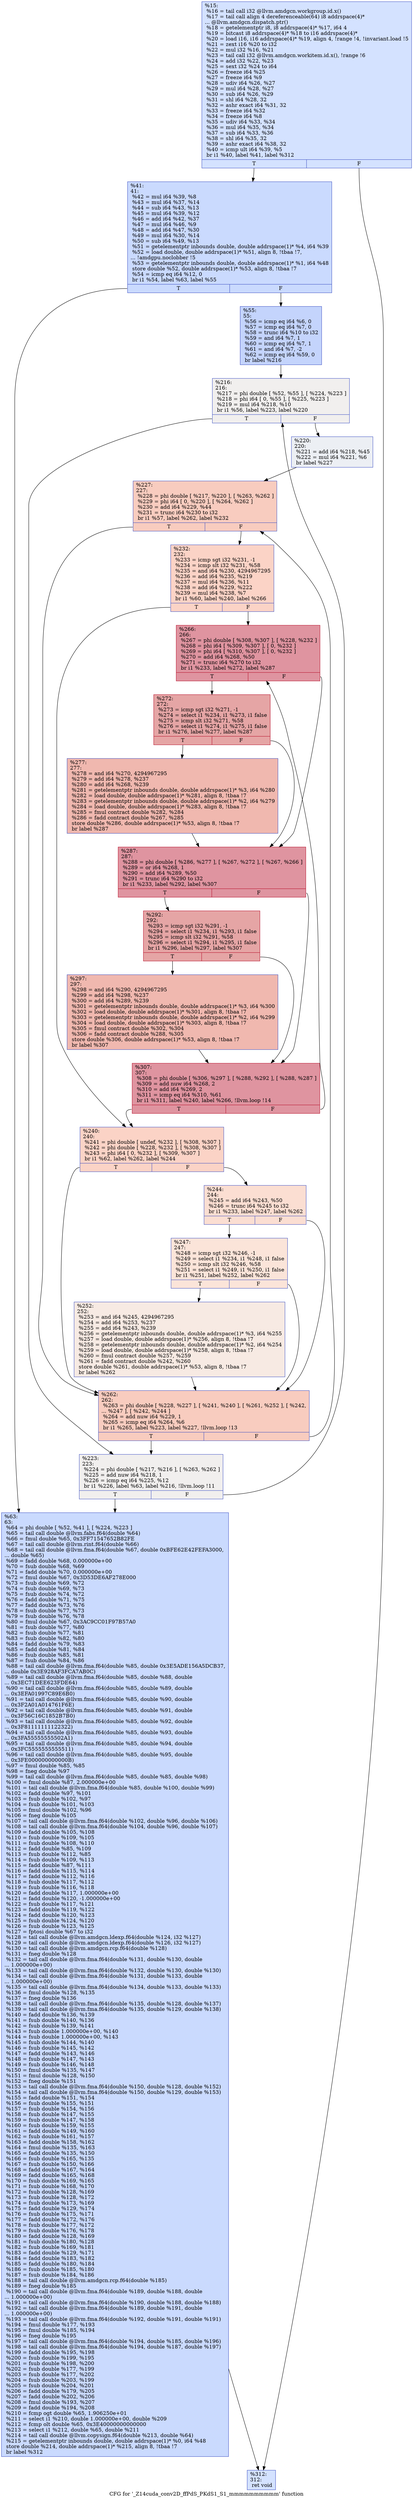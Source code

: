 digraph "CFG for '_Z14cuda_conv2D_ffPdS_PKdS1_S1_mmmmmmmmmm' function" {
	label="CFG for '_Z14cuda_conv2D_ffPdS_PKdS1_S1_mmmmmmmmmm' function";

	Node0x5450a20 [shape=record,color="#3d50c3ff", style=filled, fillcolor="#9ebeff70",label="{%15:\l  %16 = tail call i32 @llvm.amdgcn.workgroup.id.x()\l  %17 = tail call align 4 dereferenceable(64) i8 addrspace(4)*\l... @llvm.amdgcn.dispatch.ptr()\l  %18 = getelementptr i8, i8 addrspace(4)* %17, i64 4\l  %19 = bitcast i8 addrspace(4)* %18 to i16 addrspace(4)*\l  %20 = load i16, i16 addrspace(4)* %19, align 4, !range !4, !invariant.load !5\l  %21 = zext i16 %20 to i32\l  %22 = mul i32 %16, %21\l  %23 = tail call i32 @llvm.amdgcn.workitem.id.x(), !range !6\l  %24 = add i32 %22, %23\l  %25 = sext i32 %24 to i64\l  %26 = freeze i64 %25\l  %27 = freeze i64 %9\l  %28 = udiv i64 %26, %27\l  %29 = mul i64 %28, %27\l  %30 = sub i64 %26, %29\l  %31 = shl i64 %28, 32\l  %32 = ashr exact i64 %31, 32\l  %33 = freeze i64 %32\l  %34 = freeze i64 %8\l  %35 = udiv i64 %33, %34\l  %36 = mul i64 %35, %34\l  %37 = sub i64 %33, %36\l  %38 = shl i64 %35, 32\l  %39 = ashr exact i64 %38, 32\l  %40 = icmp ult i64 %39, %5\l  br i1 %40, label %41, label %312\l|{<s0>T|<s1>F}}"];
	Node0x5450a20:s0 -> Node0x5453ec0;
	Node0x5450a20:s1 -> Node0x5453f50;
	Node0x5453ec0 [shape=record,color="#3d50c3ff", style=filled, fillcolor="#88abfd70",label="{%41:\l41:                                               \l  %42 = mul i64 %39, %8\l  %43 = mul i64 %37, %14\l  %44 = sub i64 %43, %13\l  %45 = mul i64 %39, %12\l  %46 = add i64 %42, %37\l  %47 = mul i64 %46, %9\l  %48 = add i64 %47, %30\l  %49 = mul i64 %30, %14\l  %50 = sub i64 %49, %13\l  %51 = getelementptr inbounds double, double addrspace(1)* %4, i64 %39\l  %52 = load double, double addrspace(1)* %51, align 8, !tbaa !7,\l... !amdgpu.noclobber !5\l  %53 = getelementptr inbounds double, double addrspace(1)* %1, i64 %48\l  store double %52, double addrspace(1)* %53, align 8, !tbaa !7\l  %54 = icmp eq i64 %12, 0\l  br i1 %54, label %63, label %55\l|{<s0>T|<s1>F}}"];
	Node0x5453ec0:s0 -> Node0x5455610;
	Node0x5453ec0:s1 -> Node0x54556a0;
	Node0x54556a0 [shape=record,color="#3d50c3ff", style=filled, fillcolor="#7a9df870",label="{%55:\l55:                                               \l  %56 = icmp eq i64 %6, 0\l  %57 = icmp eq i64 %7, 0\l  %58 = trunc i64 %10 to i32\l  %59 = and i64 %7, 1\l  %60 = icmp eq i64 %7, 1\l  %61 = and i64 %7, -2\l  %62 = icmp eq i64 %59, 0\l  br label %216\l}"];
	Node0x54556a0 -> Node0x5455c10;
	Node0x5455610 [shape=record,color="#3d50c3ff", style=filled, fillcolor="#88abfd70",label="{%63:\l63:                                               \l  %64 = phi double [ %52, %41 ], [ %224, %223 ]\l  %65 = tail call double @llvm.fabs.f64(double %64)\l  %66 = fmul double %65, 0x3FF71547652B82FE\l  %67 = tail call double @llvm.rint.f64(double %66)\l  %68 = tail call double @llvm.fma.f64(double %67, double 0xBFE62E42FEFA3000,\l... double %65)\l  %69 = fadd double %68, 0.000000e+00\l  %70 = fsub double %68, %69\l  %71 = fadd double %70, 0.000000e+00\l  %72 = fmul double %67, 0x3D53DE6AF278E000\l  %73 = fsub double %69, %72\l  %74 = fsub double %69, %73\l  %75 = fsub double %74, %72\l  %76 = fadd double %71, %75\l  %77 = fadd double %73, %76\l  %78 = fsub double %77, %73\l  %79 = fsub double %76, %78\l  %80 = fmul double %67, 0x3AC9CC01F97B57A0\l  %81 = fsub double %77, %80\l  %82 = fsub double %77, %81\l  %83 = fsub double %82, %80\l  %84 = fadd double %79, %83\l  %85 = fadd double %81, %84\l  %86 = fsub double %85, %81\l  %87 = fsub double %84, %86\l  %88 = tail call double @llvm.fma.f64(double %85, double 0x3E5ADE156A5DCB37,\l... double 0x3E928AF3FCA7AB0C)\l  %89 = tail call double @llvm.fma.f64(double %85, double %88, double\l... 0x3EC71DEE623FDE64)\l  %90 = tail call double @llvm.fma.f64(double %85, double %89, double\l... 0x3EFA01997C89E6B0)\l  %91 = tail call double @llvm.fma.f64(double %85, double %90, double\l... 0x3F2A01A014761F6E)\l  %92 = tail call double @llvm.fma.f64(double %85, double %91, double\l... 0x3F56C16C1852B7B0)\l  %93 = tail call double @llvm.fma.f64(double %85, double %92, double\l... 0x3F81111111122322)\l  %94 = tail call double @llvm.fma.f64(double %85, double %93, double\l... 0x3FA55555555502A1)\l  %95 = tail call double @llvm.fma.f64(double %85, double %94, double\l... 0x3FC5555555555511)\l  %96 = tail call double @llvm.fma.f64(double %85, double %95, double\l... 0x3FE000000000000B)\l  %97 = fmul double %85, %85\l  %98 = fneg double %97\l  %99 = tail call double @llvm.fma.f64(double %85, double %85, double %98)\l  %100 = fmul double %87, 2.000000e+00\l  %101 = tail call double @llvm.fma.f64(double %85, double %100, double %99)\l  %102 = fadd double %97, %101\l  %103 = fsub double %102, %97\l  %104 = fsub double %101, %103\l  %105 = fmul double %102, %96\l  %106 = fneg double %105\l  %107 = tail call double @llvm.fma.f64(double %102, double %96, double %106)\l  %108 = tail call double @llvm.fma.f64(double %104, double %96, double %107)\l  %109 = fadd double %105, %108\l  %110 = fsub double %109, %105\l  %111 = fsub double %108, %110\l  %112 = fadd double %85, %109\l  %113 = fsub double %112, %85\l  %114 = fsub double %109, %113\l  %115 = fadd double %87, %111\l  %116 = fadd double %115, %114\l  %117 = fadd double %112, %116\l  %118 = fsub double %117, %112\l  %119 = fsub double %116, %118\l  %120 = fadd double %117, 1.000000e+00\l  %121 = fadd double %120, -1.000000e+00\l  %122 = fsub double %117, %121\l  %123 = fadd double %119, %122\l  %124 = fadd double %120, %123\l  %125 = fsub double %124, %120\l  %126 = fsub double %123, %125\l  %127 = fptosi double %67 to i32\l  %128 = tail call double @llvm.amdgcn.ldexp.f64(double %124, i32 %127)\l  %129 = tail call double @llvm.amdgcn.ldexp.f64(double %126, i32 %127)\l  %130 = tail call double @llvm.amdgcn.rcp.f64(double %128)\l  %131 = fneg double %128\l  %132 = tail call double @llvm.fma.f64(double %131, double %130, double\l... 1.000000e+00)\l  %133 = tail call double @llvm.fma.f64(double %132, double %130, double %130)\l  %134 = tail call double @llvm.fma.f64(double %131, double %133, double\l... 1.000000e+00)\l  %135 = tail call double @llvm.fma.f64(double %134, double %133, double %133)\l  %136 = fmul double %128, %135\l  %137 = fneg double %136\l  %138 = tail call double @llvm.fma.f64(double %135, double %128, double %137)\l  %139 = tail call double @llvm.fma.f64(double %135, double %129, double %138)\l  %140 = fadd double %136, %139\l  %141 = fsub double %140, %136\l  %142 = fsub double %139, %141\l  %143 = fsub double 1.000000e+00, %140\l  %144 = fsub double 1.000000e+00, %143\l  %145 = fsub double %144, %140\l  %146 = fsub double %145, %142\l  %147 = fadd double %143, %146\l  %148 = fsub double %147, %143\l  %149 = fsub double %146, %148\l  %150 = fmul double %135, %147\l  %151 = fmul double %128, %150\l  %152 = fneg double %151\l  %153 = tail call double @llvm.fma.f64(double %150, double %128, double %152)\l  %154 = tail call double @llvm.fma.f64(double %150, double %129, double %153)\l  %155 = fadd double %151, %154\l  %156 = fsub double %155, %151\l  %157 = fsub double %154, %156\l  %158 = fsub double %147, %155\l  %159 = fsub double %147, %158\l  %160 = fsub double %159, %155\l  %161 = fadd double %149, %160\l  %162 = fsub double %161, %157\l  %163 = fadd double %158, %162\l  %164 = fmul double %135, %163\l  %165 = fadd double %135, %150\l  %166 = fsub double %165, %135\l  %167 = fsub double %150, %166\l  %168 = fadd double %167, %164\l  %169 = fadd double %165, %168\l  %170 = fsub double %169, %165\l  %171 = fsub double %168, %170\l  %172 = fsub double %128, %169\l  %173 = fsub double %128, %172\l  %174 = fsub double %173, %169\l  %175 = fadd double %129, %174\l  %176 = fsub double %175, %171\l  %177 = fadd double %172, %176\l  %178 = fsub double %177, %172\l  %179 = fsub double %176, %178\l  %180 = fadd double %128, %169\l  %181 = fsub double %180, %128\l  %182 = fsub double %169, %181\l  %183 = fadd double %129, %171\l  %184 = fadd double %183, %182\l  %185 = fadd double %180, %184\l  %186 = fsub double %185, %180\l  %187 = fsub double %184, %186\l  %188 = tail call double @llvm.amdgcn.rcp.f64(double %185)\l  %189 = fneg double %185\l  %190 = tail call double @llvm.fma.f64(double %189, double %188, double\l... 1.000000e+00)\l  %191 = tail call double @llvm.fma.f64(double %190, double %188, double %188)\l  %192 = tail call double @llvm.fma.f64(double %189, double %191, double\l... 1.000000e+00)\l  %193 = tail call double @llvm.fma.f64(double %192, double %191, double %191)\l  %194 = fmul double %177, %193\l  %195 = fmul double %185, %194\l  %196 = fneg double %195\l  %197 = tail call double @llvm.fma.f64(double %194, double %185, double %196)\l  %198 = tail call double @llvm.fma.f64(double %194, double %187, double %197)\l  %199 = fadd double %195, %198\l  %200 = fsub double %199, %195\l  %201 = fsub double %198, %200\l  %202 = fsub double %177, %199\l  %203 = fsub double %177, %202\l  %204 = fsub double %203, %199\l  %205 = fsub double %204, %201\l  %206 = fadd double %179, %205\l  %207 = fadd double %202, %206\l  %208 = fmul double %193, %207\l  %209 = fadd double %194, %208\l  %210 = fcmp ogt double %65, 1.906250e+01\l  %211 = select i1 %210, double 1.000000e+00, double %209\l  %212 = fcmp olt double %65, 0x3E40000000000000\l  %213 = select i1 %212, double %65, double %211\l  %214 = tail call double @llvm.copysign.f64(double %213, double %64)\l  %215 = getelementptr inbounds double, double addrspace(1)* %0, i64 %48\l  store double %214, double addrspace(1)* %215, align 8, !tbaa !7\l  br label %312\l}"];
	Node0x5455610 -> Node0x5453f50;
	Node0x5455c10 [shape=record,color="#3d50c3ff", style=filled, fillcolor="#e0dbd870",label="{%216:\l216:                                              \l  %217 = phi double [ %52, %55 ], [ %224, %223 ]\l  %218 = phi i64 [ 0, %55 ], [ %225, %223 ]\l  %219 = mul i64 %218, %10\l  br i1 %56, label %223, label %220\l|{<s0>T|<s1>F}}"];
	Node0x5455c10:s0 -> Node0x5455d00;
	Node0x5455c10:s1 -> Node0x545e6a0;
	Node0x545e6a0 [shape=record,color="#3d50c3ff", style=filled, fillcolor="#d4dbe670",label="{%220:\l220:                                              \l  %221 = add i64 %218, %45\l  %222 = mul i64 %221, %6\l  br label %227\l}"];
	Node0x545e6a0 -> Node0x545e900;
	Node0x5455d00 [shape=record,color="#3d50c3ff", style=filled, fillcolor="#e0dbd870",label="{%223:\l223:                                              \l  %224 = phi double [ %217, %216 ], [ %263, %262 ]\l  %225 = add nuw i64 %218, 1\l  %226 = icmp eq i64 %225, %12\l  br i1 %226, label %63, label %216, !llvm.loop !11\l|{<s0>T|<s1>F}}"];
	Node0x5455d00:s0 -> Node0x5455610;
	Node0x5455d00:s1 -> Node0x5455c10;
	Node0x545e900 [shape=record,color="#3d50c3ff", style=filled, fillcolor="#f08b6e70",label="{%227:\l227:                                              \l  %228 = phi double [ %217, %220 ], [ %263, %262 ]\l  %229 = phi i64 [ 0, %220 ], [ %264, %262 ]\l  %230 = add i64 %229, %44\l  %231 = trunc i64 %230 to i32\l  br i1 %57, label %262, label %232\l|{<s0>T|<s1>F}}"];
	Node0x545e900:s0 -> Node0x545e9f0;
	Node0x545e900:s1 -> Node0x545f020;
	Node0x545f020 [shape=record,color="#3d50c3ff", style=filled, fillcolor="#f59c7d70",label="{%232:\l232:                                              \l  %233 = icmp sgt i32 %231, -1\l  %234 = icmp slt i32 %231, %58\l  %235 = and i64 %230, 4294967295\l  %236 = add i64 %235, %219\l  %237 = mul i64 %236, %11\l  %238 = add i64 %229, %222\l  %239 = mul i64 %238, %7\l  br i1 %60, label %240, label %266\l|{<s0>T|<s1>F}}"];
	Node0x545f020:s0 -> Node0x545f580;
	Node0x545f020:s1 -> Node0x545f5d0;
	Node0x545f580 [shape=record,color="#3d50c3ff", style=filled, fillcolor="#f59c7d70",label="{%240:\l240:                                              \l  %241 = phi double [ undef, %232 ], [ %308, %307 ]\l  %242 = phi double [ %228, %232 ], [ %308, %307 ]\l  %243 = phi i64 [ 0, %232 ], [ %309, %307 ]\l  br i1 %62, label %262, label %244\l|{<s0>T|<s1>F}}"];
	Node0x545f580:s0 -> Node0x545e9f0;
	Node0x545f580:s1 -> Node0x545fe70;
	Node0x545fe70 [shape=record,color="#3d50c3ff", style=filled, fillcolor="#f7b59970",label="{%244:\l244:                                              \l  %245 = add i64 %243, %50\l  %246 = trunc i64 %245 to i32\l  br i1 %233, label %247, label %262\l|{<s0>T|<s1>F}}"];
	Node0x545fe70:s0 -> Node0x54600b0;
	Node0x545fe70:s1 -> Node0x545e9f0;
	Node0x54600b0 [shape=record,color="#3d50c3ff", style=filled, fillcolor="#f5c1a970",label="{%247:\l247:                                              \l  %248 = icmp sgt i32 %246, -1\l  %249 = select i1 %234, i1 %248, i1 false\l  %250 = icmp slt i32 %246, %58\l  %251 = select i1 %249, i1 %250, i1 false\l  br i1 %251, label %252, label %262\l|{<s0>T|<s1>F}}"];
	Node0x54600b0:s0 -> Node0x5460460;
	Node0x54600b0:s1 -> Node0x545e9f0;
	Node0x5460460 [shape=record,color="#3d50c3ff", style=filled, fillcolor="#eed0c070",label="{%252:\l252:                                              \l  %253 = and i64 %245, 4294967295\l  %254 = add i64 %253, %237\l  %255 = add i64 %243, %239\l  %256 = getelementptr inbounds double, double addrspace(1)* %3, i64 %255\l  %257 = load double, double addrspace(1)* %256, align 8, !tbaa !7\l  %258 = getelementptr inbounds double, double addrspace(1)* %2, i64 %254\l  %259 = load double, double addrspace(1)* %258, align 8, !tbaa !7\l  %260 = fmul contract double %257, %259\l  %261 = fadd contract double %242, %260\l  store double %261, double addrspace(1)* %53, align 8, !tbaa !7\l  br label %262\l}"];
	Node0x5460460 -> Node0x545e9f0;
	Node0x545e9f0 [shape=record,color="#3d50c3ff", style=filled, fillcolor="#f08b6e70",label="{%262:\l262:                                              \l  %263 = phi double [ %228, %227 ], [ %241, %240 ], [ %261, %252 ], [ %242,\l... %247 ], [ %242, %244 ]\l  %264 = add nuw i64 %229, 1\l  %265 = icmp eq i64 %264, %6\l  br i1 %265, label %223, label %227, !llvm.loop !13\l|{<s0>T|<s1>F}}"];
	Node0x545e9f0:s0 -> Node0x5455d00;
	Node0x545e9f0:s1 -> Node0x545e900;
	Node0x545f5d0 [shape=record,color="#b70d28ff", style=filled, fillcolor="#b70d2870",label="{%266:\l266:                                              \l  %267 = phi double [ %308, %307 ], [ %228, %232 ]\l  %268 = phi i64 [ %309, %307 ], [ 0, %232 ]\l  %269 = phi i64 [ %310, %307 ], [ 0, %232 ]\l  %270 = add i64 %268, %50\l  %271 = trunc i64 %270 to i32\l  br i1 %233, label %272, label %287\l|{<s0>T|<s1>F}}"];
	Node0x545f5d0:s0 -> Node0x5461a20;
	Node0x545f5d0:s1 -> Node0x5461a70;
	Node0x5461a20 [shape=record,color="#b70d28ff", style=filled, fillcolor="#c5333470",label="{%272:\l272:                                              \l  %273 = icmp sgt i32 %271, -1\l  %274 = select i1 %234, i1 %273, i1 false\l  %275 = icmp slt i32 %271, %58\l  %276 = select i1 %274, i1 %275, i1 false\l  br i1 %276, label %277, label %287\l|{<s0>T|<s1>F}}"];
	Node0x5461a20:s0 -> Node0x5461e30;
	Node0x5461a20:s1 -> Node0x5461a70;
	Node0x5461e30 [shape=record,color="#3d50c3ff", style=filled, fillcolor="#dc5d4a70",label="{%277:\l277:                                              \l  %278 = and i64 %270, 4294967295\l  %279 = add i64 %278, %237\l  %280 = add i64 %268, %239\l  %281 = getelementptr inbounds double, double addrspace(1)* %3, i64 %280\l  %282 = load double, double addrspace(1)* %281, align 8, !tbaa !7\l  %283 = getelementptr inbounds double, double addrspace(1)* %2, i64 %279\l  %284 = load double, double addrspace(1)* %283, align 8, !tbaa !7\l  %285 = fmul contract double %282, %284\l  %286 = fadd contract double %267, %285\l  store double %286, double addrspace(1)* %53, align 8, !tbaa !7\l  br label %287\l}"];
	Node0x5461e30 -> Node0x5461a70;
	Node0x5461a70 [shape=record,color="#b70d28ff", style=filled, fillcolor="#b70d2870",label="{%287:\l287:                                              \l  %288 = phi double [ %286, %277 ], [ %267, %272 ], [ %267, %266 ]\l  %289 = or i64 %268, 1\l  %290 = add i64 %289, %50\l  %291 = trunc i64 %290 to i32\l  br i1 %233, label %292, label %307\l|{<s0>T|<s1>F}}"];
	Node0x5461a70:s0 -> Node0x5462780;
	Node0x5461a70:s1 -> Node0x545fb60;
	Node0x5462780 [shape=record,color="#b70d28ff", style=filled, fillcolor="#c5333470",label="{%292:\l292:                                              \l  %293 = icmp sgt i32 %291, -1\l  %294 = select i1 %234, i1 %293, i1 false\l  %295 = icmp slt i32 %291, %58\l  %296 = select i1 %294, i1 %295, i1 false\l  br i1 %296, label %297, label %307\l|{<s0>T|<s1>F}}"];
	Node0x5462780:s0 -> Node0x5462b00;
	Node0x5462780:s1 -> Node0x545fb60;
	Node0x5462b00 [shape=record,color="#3d50c3ff", style=filled, fillcolor="#dc5d4a70",label="{%297:\l297:                                              \l  %298 = and i64 %290, 4294967295\l  %299 = add i64 %298, %237\l  %300 = add i64 %289, %239\l  %301 = getelementptr inbounds double, double addrspace(1)* %3, i64 %300\l  %302 = load double, double addrspace(1)* %301, align 8, !tbaa !7\l  %303 = getelementptr inbounds double, double addrspace(1)* %2, i64 %299\l  %304 = load double, double addrspace(1)* %303, align 8, !tbaa !7\l  %305 = fmul contract double %302, %304\l  %306 = fadd contract double %288, %305\l  store double %306, double addrspace(1)* %53, align 8, !tbaa !7\l  br label %307\l}"];
	Node0x5462b00 -> Node0x545fb60;
	Node0x545fb60 [shape=record,color="#b70d28ff", style=filled, fillcolor="#b70d2870",label="{%307:\l307:                                              \l  %308 = phi double [ %306, %297 ], [ %288, %292 ], [ %288, %287 ]\l  %309 = add nuw i64 %268, 2\l  %310 = add i64 %269, 2\l  %311 = icmp eq i64 %310, %61\l  br i1 %311, label %240, label %266, !llvm.loop !14\l|{<s0>T|<s1>F}}"];
	Node0x545fb60:s0 -> Node0x545f580;
	Node0x545fb60:s1 -> Node0x545f5d0;
	Node0x5453f50 [shape=record,color="#3d50c3ff", style=filled, fillcolor="#9ebeff70",label="{%312:\l312:                                              \l  ret void\l}"];
}
